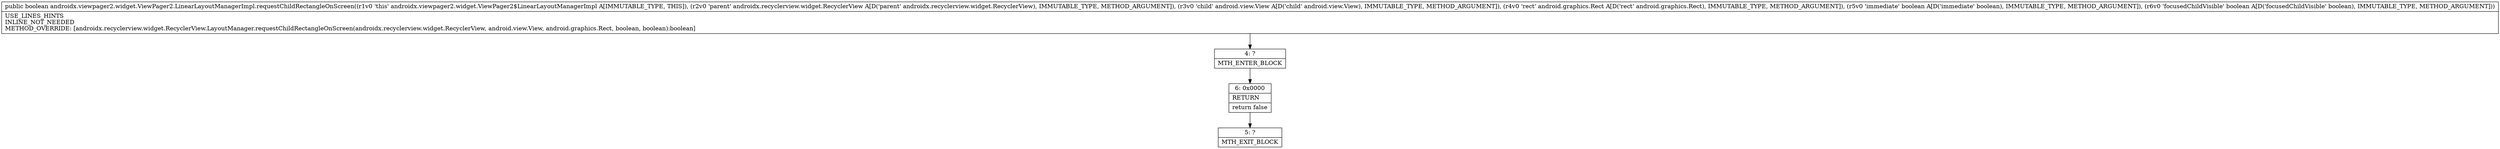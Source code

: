 digraph "CFG forandroidx.viewpager2.widget.ViewPager2.LinearLayoutManagerImpl.requestChildRectangleOnScreen(Landroidx\/recyclerview\/widget\/RecyclerView;Landroid\/view\/View;Landroid\/graphics\/Rect;ZZ)Z" {
Node_4 [shape=record,label="{4\:\ ?|MTH_ENTER_BLOCK\l}"];
Node_6 [shape=record,label="{6\:\ 0x0000|RETURN\l|return false\l}"];
Node_5 [shape=record,label="{5\:\ ?|MTH_EXIT_BLOCK\l}"];
MethodNode[shape=record,label="{public boolean androidx.viewpager2.widget.ViewPager2.LinearLayoutManagerImpl.requestChildRectangleOnScreen((r1v0 'this' androidx.viewpager2.widget.ViewPager2$LinearLayoutManagerImpl A[IMMUTABLE_TYPE, THIS]), (r2v0 'parent' androidx.recyclerview.widget.RecyclerView A[D('parent' androidx.recyclerview.widget.RecyclerView), IMMUTABLE_TYPE, METHOD_ARGUMENT]), (r3v0 'child' android.view.View A[D('child' android.view.View), IMMUTABLE_TYPE, METHOD_ARGUMENT]), (r4v0 'rect' android.graphics.Rect A[D('rect' android.graphics.Rect), IMMUTABLE_TYPE, METHOD_ARGUMENT]), (r5v0 'immediate' boolean A[D('immediate' boolean), IMMUTABLE_TYPE, METHOD_ARGUMENT]), (r6v0 'focusedChildVisible' boolean A[D('focusedChildVisible' boolean), IMMUTABLE_TYPE, METHOD_ARGUMENT]))  | USE_LINES_HINTS\lINLINE_NOT_NEEDED\lMETHOD_OVERRIDE: [androidx.recyclerview.widget.RecyclerView.LayoutManager.requestChildRectangleOnScreen(androidx.recyclerview.widget.RecyclerView, android.view.View, android.graphics.Rect, boolean, boolean):boolean]\l}"];
MethodNode -> Node_4;Node_4 -> Node_6;
Node_6 -> Node_5;
}


